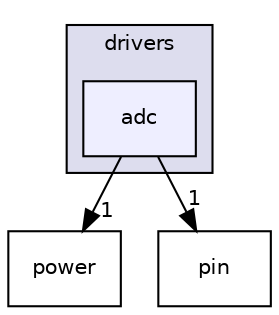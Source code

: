 digraph "adc" {
  compound=true
  node [ fontsize="10", fontname="Helvetica"];
  edge [ labelfontsize="10", labelfontname="Helvetica"];
  subgraph clusterdir_9ed54c436094c10285761171525ba0a5 {
    graph [ bgcolor="#ddddee", pencolor="black", label="drivers" fontname="Helvetica", fontsize="10", URL="dir_9ed54c436094c10285761171525ba0a5.html"]
  dir_f736fba9a6bf932b5f787110404c672f [shape=box, label="adc", style="filled", fillcolor="#eeeeff", pencolor="black", URL="dir_f736fba9a6bf932b5f787110404c672f.html"];
  }
  dir_1d136cf632eab95596d35826a4ed8c4e [shape=box label="power" URL="dir_1d136cf632eab95596d35826a4ed8c4e.html"];
  dir_6b02a16197cae2692e242e02f718f3d7 [shape=box label="pin" URL="dir_6b02a16197cae2692e242e02f718f3d7.html"];
  dir_f736fba9a6bf932b5f787110404c672f->dir_1d136cf632eab95596d35826a4ed8c4e [headlabel="1", labeldistance=1.5 headhref="dir_000006_000024.html"];
  dir_f736fba9a6bf932b5f787110404c672f->dir_6b02a16197cae2692e242e02f718f3d7 [headlabel="1", labeldistance=1.5 headhref="dir_000006_000023.html"];
}
